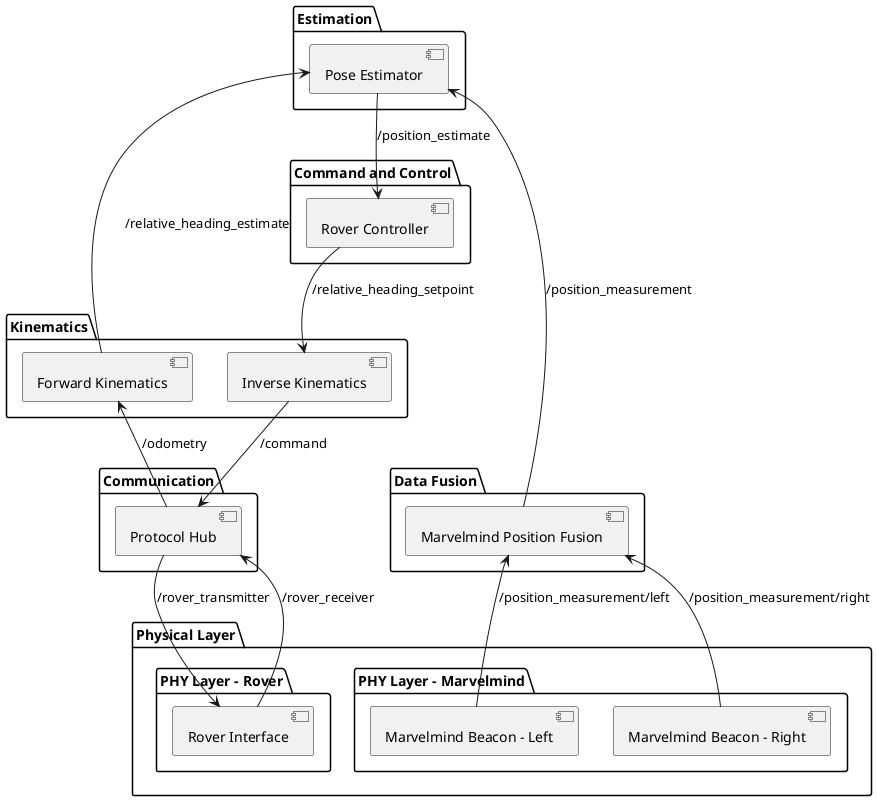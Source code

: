 @startuml

package "Kinematics" {
  [Inverse Kinematics]
  [Forward Kinematics]
}

package "Communication" {
  [Protocol Hub]
}

package "Data Fusion" {
  [Marvelmind Position Fusion]
}

package "Estimation" {
  [Pose Estimator]
}

package "Command and Control" {
  [Rover Controller]
}

package "Physical Layer" {
  package "PHY Layer - Marvelmind" {
    [Marvelmind Beacon - Left]
    [Marvelmind Beacon - Right]
  }

  package "PHY Layer - Rover" {
    [Rover Interface]
  }
}


[Marvelmind Beacon - Left] -up-> [Marvelmind Position Fusion] : /position_measurement/left
[Marvelmind Beacon - Right] -up-> [Marvelmind Position Fusion] : /position_measurement/right

[Marvelmind Position Fusion] -up-> [Pose Estimator] : /position_measurement

[Pose Estimator] -down-> [Rover Controller] : /position_estimate

[Rover Controller] -down-> [Inverse Kinematics] : /relative_heading_setpoint

[Inverse Kinematics] -down-> [Protocol Hub] : /command

[Protocol Hub] -down-> [Rover Interface] : /rover_transmitter

[Protocol Hub] <-down- [Rover Interface] : /rover_receiver

[Protocol Hub] -up-> [Forward Kinematics] : /odometry

[Forward Kinematics] -up-> [Pose Estimator] : /relative_heading_estimate


@enduml